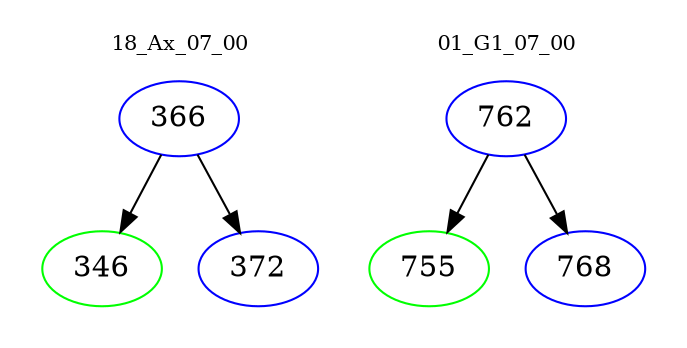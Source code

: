 digraph{
subgraph cluster_0 {
color = white
label = "18_Ax_07_00";
fontsize=10;
T0_366 [label="366", color="blue"]
T0_366 -> T0_346 [color="black"]
T0_346 [label="346", color="green"]
T0_366 -> T0_372 [color="black"]
T0_372 [label="372", color="blue"]
}
subgraph cluster_1 {
color = white
label = "01_G1_07_00";
fontsize=10;
T1_762 [label="762", color="blue"]
T1_762 -> T1_755 [color="black"]
T1_755 [label="755", color="green"]
T1_762 -> T1_768 [color="black"]
T1_768 [label="768", color="blue"]
}
}
